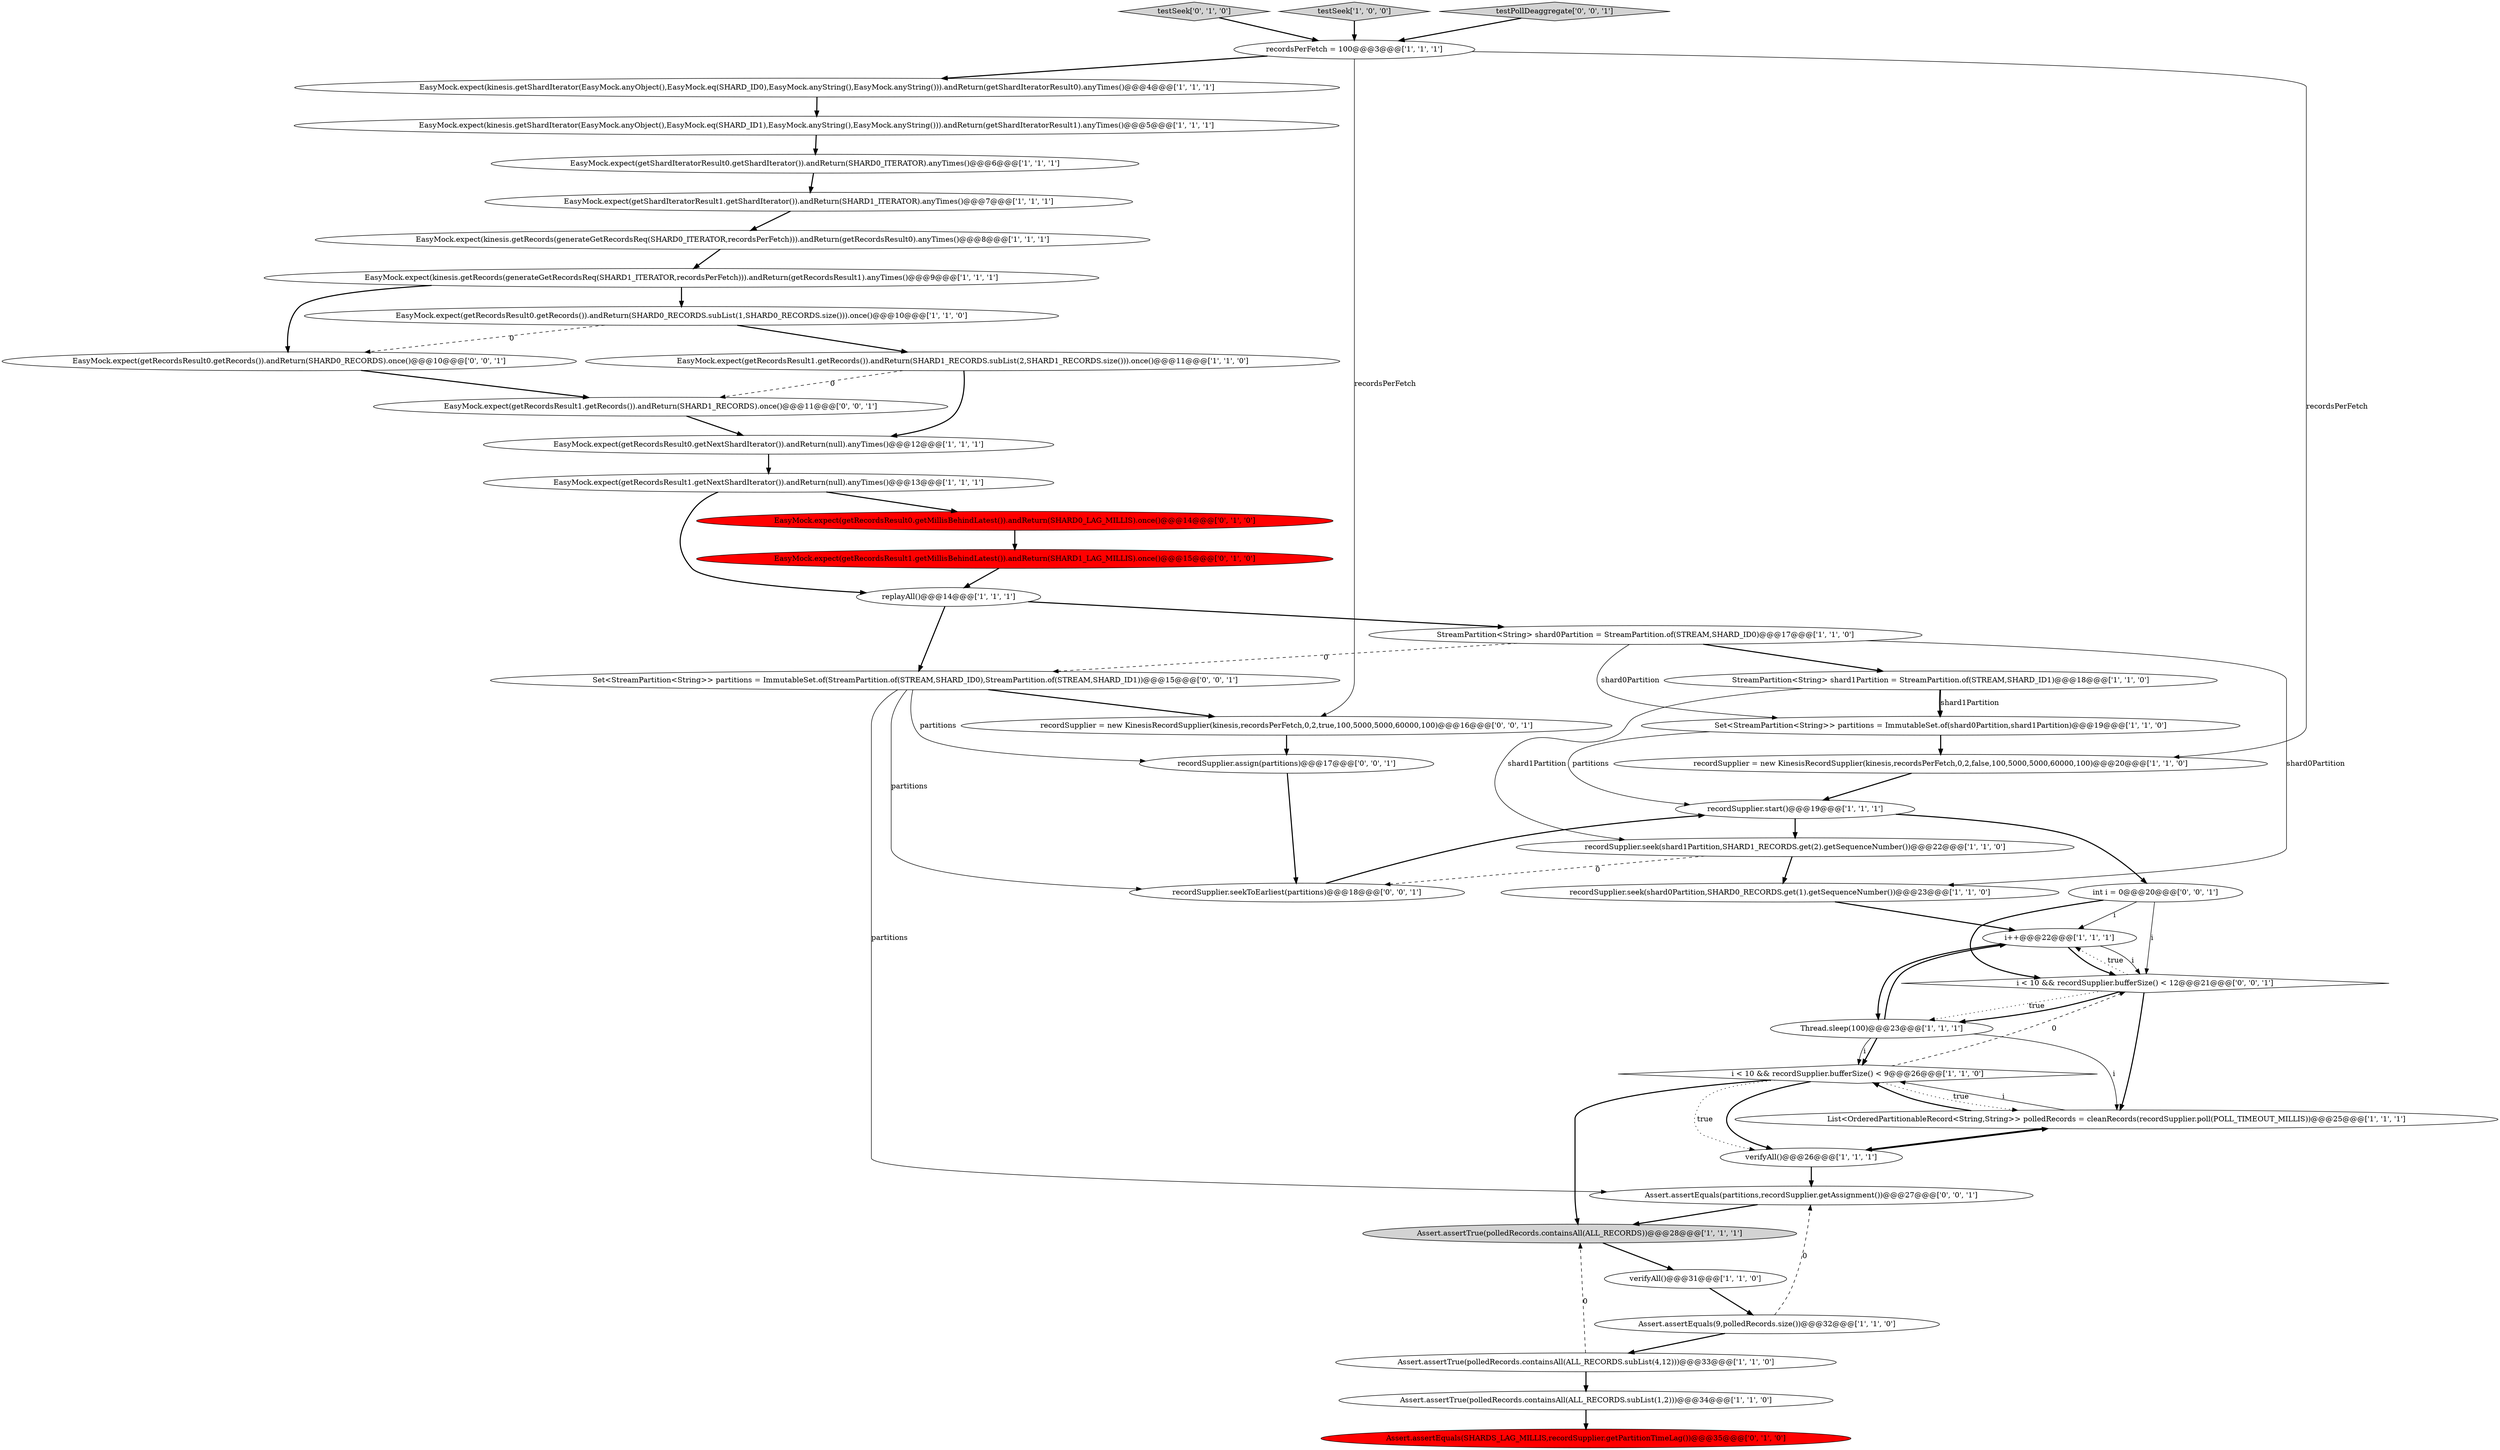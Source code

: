 digraph {
12 [style = filled, label = "EasyMock.expect(getRecordsResult1.getRecords()).andReturn(SHARD1_RECORDS.subList(2,SHARD1_RECORDS.size())).once()@@@11@@@['1', '1', '0']", fillcolor = white, shape = ellipse image = "AAA0AAABBB1BBB"];
43 [style = filled, label = "recordSupplier.assign(partitions)@@@17@@@['0', '0', '1']", fillcolor = white, shape = ellipse image = "AAA0AAABBB3BBB"];
16 [style = filled, label = "verifyAll()@@@31@@@['1', '1', '0']", fillcolor = white, shape = ellipse image = "AAA0AAABBB1BBB"];
37 [style = filled, label = "i < 10 && recordSupplier.bufferSize() < 12@@@21@@@['0', '0', '1']", fillcolor = white, shape = diamond image = "AAA0AAABBB3BBB"];
17 [style = filled, label = "EasyMock.expect(getRecordsResult0.getRecords()).andReturn(SHARD0_RECORDS.subList(1,SHARD0_RECORDS.size())).once()@@@10@@@['1', '1', '0']", fillcolor = white, shape = ellipse image = "AAA0AAABBB1BBB"];
31 [style = filled, label = "EasyMock.expect(getRecordsResult1.getMillisBehindLatest()).andReturn(SHARD1_LAG_MILLIS).once()@@@15@@@['0', '1', '0']", fillcolor = red, shape = ellipse image = "AAA1AAABBB2BBB"];
41 [style = filled, label = "EasyMock.expect(getRecordsResult1.getRecords()).andReturn(SHARD1_RECORDS).once()@@@11@@@['0', '0', '1']", fillcolor = white, shape = ellipse image = "AAA0AAABBB3BBB"];
20 [style = filled, label = "recordSupplier.start()@@@19@@@['1', '1', '1']", fillcolor = white, shape = ellipse image = "AAA0AAABBB1BBB"];
33 [style = filled, label = "testSeek['0', '1', '0']", fillcolor = lightgray, shape = diamond image = "AAA0AAABBB2BBB"];
42 [style = filled, label = "EasyMock.expect(getRecordsResult0.getRecords()).andReturn(SHARD0_RECORDS).once()@@@10@@@['0', '0', '1']", fillcolor = white, shape = ellipse image = "AAA0AAABBB3BBB"];
2 [style = filled, label = "recordSupplier.seek(shard1Partition,SHARD1_RECORDS.get(2).getSequenceNumber())@@@22@@@['1', '1', '0']", fillcolor = white, shape = ellipse image = "AAA0AAABBB1BBB"];
13 [style = filled, label = "EasyMock.expect(getRecordsResult1.getNextShardIterator()).andReturn(null).anyTimes()@@@13@@@['1', '1', '1']", fillcolor = white, shape = ellipse image = "AAA0AAABBB1BBB"];
29 [style = filled, label = "EasyMock.expect(getShardIteratorResult1.getShardIterator()).andReturn(SHARD1_ITERATOR).anyTimes()@@@7@@@['1', '1', '1']", fillcolor = white, shape = ellipse image = "AAA0AAABBB1BBB"];
32 [style = filled, label = "EasyMock.expect(getRecordsResult0.getMillisBehindLatest()).andReturn(SHARD0_LAG_MILLIS).once()@@@14@@@['0', '1', '0']", fillcolor = red, shape = ellipse image = "AAA1AAABBB2BBB"];
26 [style = filled, label = "Set<StreamPartition<String>> partitions = ImmutableSet.of(shard0Partition,shard1Partition)@@@19@@@['1', '1', '0']", fillcolor = white, shape = ellipse image = "AAA0AAABBB1BBB"];
40 [style = filled, label = "int i = 0@@@20@@@['0', '0', '1']", fillcolor = white, shape = ellipse image = "AAA0AAABBB3BBB"];
22 [style = filled, label = "StreamPartition<String> shard0Partition = StreamPartition.of(STREAM,SHARD_ID0)@@@17@@@['1', '1', '0']", fillcolor = white, shape = ellipse image = "AAA0AAABBB1BBB"];
38 [style = filled, label = "recordSupplier.seekToEarliest(partitions)@@@18@@@['0', '0', '1']", fillcolor = white, shape = ellipse image = "AAA0AAABBB3BBB"];
19 [style = filled, label = "EasyMock.expect(getShardIteratorResult0.getShardIterator()).andReturn(SHARD0_ITERATOR).anyTimes()@@@6@@@['1', '1', '1']", fillcolor = white, shape = ellipse image = "AAA0AAABBB1BBB"];
0 [style = filled, label = "EasyMock.expect(getRecordsResult0.getNextShardIterator()).andReturn(null).anyTimes()@@@12@@@['1', '1', '1']", fillcolor = white, shape = ellipse image = "AAA0AAABBB1BBB"];
14 [style = filled, label = "StreamPartition<String> shard1Partition = StreamPartition.of(STREAM,SHARD_ID1)@@@18@@@['1', '1', '0']", fillcolor = white, shape = ellipse image = "AAA0AAABBB1BBB"];
5 [style = filled, label = "i < 10 && recordSupplier.bufferSize() < 9@@@26@@@['1', '1', '0']", fillcolor = white, shape = diamond image = "AAA0AAABBB1BBB"];
7 [style = filled, label = "testSeek['1', '0', '0']", fillcolor = lightgray, shape = diamond image = "AAA0AAABBB1BBB"];
23 [style = filled, label = "Assert.assertTrue(polledRecords.containsAll(ALL_RECORDS.subList(4,12)))@@@33@@@['1', '1', '0']", fillcolor = white, shape = ellipse image = "AAA0AAABBB1BBB"];
11 [style = filled, label = "EasyMock.expect(kinesis.getRecords(generateGetRecordsReq(SHARD0_ITERATOR,recordsPerFetch))).andReturn(getRecordsResult0).anyTimes()@@@8@@@['1', '1', '1']", fillcolor = white, shape = ellipse image = "AAA0AAABBB1BBB"];
25 [style = filled, label = "EasyMock.expect(kinesis.getRecords(generateGetRecordsReq(SHARD1_ITERATOR,recordsPerFetch))).andReturn(getRecordsResult1).anyTimes()@@@9@@@['1', '1', '1']", fillcolor = white, shape = ellipse image = "AAA0AAABBB1BBB"];
3 [style = filled, label = "recordsPerFetch = 100@@@3@@@['1', '1', '1']", fillcolor = white, shape = ellipse image = "AAA0AAABBB1BBB"];
9 [style = filled, label = "Assert.assertEquals(9,polledRecords.size())@@@32@@@['1', '1', '0']", fillcolor = white, shape = ellipse image = "AAA0AAABBB1BBB"];
28 [style = filled, label = "Assert.assertTrue(polledRecords.containsAll(ALL_RECORDS.subList(1,2)))@@@34@@@['1', '1', '0']", fillcolor = white, shape = ellipse image = "AAA0AAABBB1BBB"];
36 [style = filled, label = "testPollDeaggregate['0', '0', '1']", fillcolor = lightgray, shape = diamond image = "AAA0AAABBB3BBB"];
27 [style = filled, label = "verifyAll()@@@26@@@['1', '1', '1']", fillcolor = white, shape = ellipse image = "AAA0AAABBB1BBB"];
1 [style = filled, label = "recordSupplier = new KinesisRecordSupplier(kinesis,recordsPerFetch,0,2,false,100,5000,5000,60000,100)@@@20@@@['1', '1', '0']", fillcolor = white, shape = ellipse image = "AAA0AAABBB1BBB"];
6 [style = filled, label = "Assert.assertTrue(polledRecords.containsAll(ALL_RECORDS))@@@28@@@['1', '1', '1']", fillcolor = lightgray, shape = ellipse image = "AAA0AAABBB1BBB"];
21 [style = filled, label = "EasyMock.expect(kinesis.getShardIterator(EasyMock.anyObject(),EasyMock.eq(SHARD_ID1),EasyMock.anyString(),EasyMock.anyString())).andReturn(getShardIteratorResult1).anyTimes()@@@5@@@['1', '1', '1']", fillcolor = white, shape = ellipse image = "AAA0AAABBB1BBB"];
34 [style = filled, label = "recordSupplier = new KinesisRecordSupplier(kinesis,recordsPerFetch,0,2,true,100,5000,5000,60000,100)@@@16@@@['0', '0', '1']", fillcolor = white, shape = ellipse image = "AAA0AAABBB3BBB"];
8 [style = filled, label = "Thread.sleep(100)@@@23@@@['1', '1', '1']", fillcolor = white, shape = ellipse image = "AAA0AAABBB1BBB"];
39 [style = filled, label = "Set<StreamPartition<String>> partitions = ImmutableSet.of(StreamPartition.of(STREAM,SHARD_ID0),StreamPartition.of(STREAM,SHARD_ID1))@@@15@@@['0', '0', '1']", fillcolor = white, shape = ellipse image = "AAA0AAABBB3BBB"];
35 [style = filled, label = "Assert.assertEquals(partitions,recordSupplier.getAssignment())@@@27@@@['0', '0', '1']", fillcolor = white, shape = ellipse image = "AAA0AAABBB3BBB"];
4 [style = filled, label = "List<OrderedPartitionableRecord<String,String>> polledRecords = cleanRecords(recordSupplier.poll(POLL_TIMEOUT_MILLIS))@@@25@@@['1', '1', '1']", fillcolor = white, shape = ellipse image = "AAA0AAABBB1BBB"];
24 [style = filled, label = "replayAll()@@@14@@@['1', '1', '1']", fillcolor = white, shape = ellipse image = "AAA0AAABBB1BBB"];
15 [style = filled, label = "EasyMock.expect(kinesis.getShardIterator(EasyMock.anyObject(),EasyMock.eq(SHARD_ID0),EasyMock.anyString(),EasyMock.anyString())).andReturn(getShardIteratorResult0).anyTimes()@@@4@@@['1', '1', '1']", fillcolor = white, shape = ellipse image = "AAA0AAABBB1BBB"];
10 [style = filled, label = "i++@@@22@@@['1', '1', '1']", fillcolor = white, shape = ellipse image = "AAA0AAABBB1BBB"];
18 [style = filled, label = "recordSupplier.seek(shard0Partition,SHARD0_RECORDS.get(1).getSequenceNumber())@@@23@@@['1', '1', '0']", fillcolor = white, shape = ellipse image = "AAA0AAABBB1BBB"];
30 [style = filled, label = "Assert.assertEquals(SHARDS_LAG_MILLIS,recordSupplier.getPartitionTimeLag())@@@35@@@['0', '1', '0']", fillcolor = red, shape = ellipse image = "AAA1AAABBB2BBB"];
37->10 [style = dotted, label="true"];
41->0 [style = bold, label=""];
8->10 [style = bold, label=""];
42->41 [style = bold, label=""];
16->9 [style = bold, label=""];
38->20 [style = bold, label=""];
22->18 [style = solid, label="shard0Partition"];
13->32 [style = bold, label=""];
39->35 [style = solid, label="partitions"];
13->24 [style = bold, label=""];
33->3 [style = bold, label=""];
0->13 [style = bold, label=""];
21->19 [style = bold, label=""];
28->30 [style = bold, label=""];
35->6 [style = bold, label=""];
15->21 [style = bold, label=""];
39->38 [style = solid, label="partitions"];
19->29 [style = bold, label=""];
39->34 [style = bold, label=""];
31->24 [style = bold, label=""];
14->2 [style = solid, label="shard1Partition"];
26->1 [style = bold, label=""];
39->43 [style = solid, label="partitions"];
26->20 [style = solid, label="partitions"];
23->6 [style = dashed, label="0"];
24->39 [style = bold, label=""];
1->20 [style = bold, label=""];
2->18 [style = bold, label=""];
3->15 [style = bold, label=""];
5->37 [style = dashed, label="0"];
4->5 [style = solid, label="i"];
3->34 [style = solid, label="recordsPerFetch"];
17->42 [style = dashed, label="0"];
24->22 [style = bold, label=""];
12->0 [style = bold, label=""];
25->17 [style = bold, label=""];
40->10 [style = solid, label="i"];
2->38 [style = dashed, label="0"];
7->3 [style = bold, label=""];
37->4 [style = bold, label=""];
27->35 [style = bold, label=""];
5->4 [style = dotted, label="true"];
40->37 [style = solid, label="i"];
12->41 [style = dashed, label="0"];
20->2 [style = bold, label=""];
9->35 [style = dashed, label="0"];
23->28 [style = bold, label=""];
14->26 [style = bold, label=""];
9->23 [style = bold, label=""];
37->8 [style = dotted, label="true"];
27->4 [style = bold, label=""];
20->40 [style = bold, label=""];
17->12 [style = bold, label=""];
43->38 [style = bold, label=""];
5->6 [style = bold, label=""];
8->5 [style = bold, label=""];
18->10 [style = bold, label=""];
10->8 [style = bold, label=""];
3->1 [style = solid, label="recordsPerFetch"];
6->16 [style = bold, label=""];
8->5 [style = solid, label="i"];
10->37 [style = solid, label="i"];
4->27 [style = bold, label=""];
22->26 [style = solid, label="shard0Partition"];
5->27 [style = dotted, label="true"];
22->39 [style = dashed, label="0"];
25->42 [style = bold, label=""];
14->26 [style = solid, label="shard1Partition"];
5->27 [style = bold, label=""];
37->8 [style = bold, label=""];
22->14 [style = bold, label=""];
34->43 [style = bold, label=""];
4->5 [style = bold, label=""];
32->31 [style = bold, label=""];
29->11 [style = bold, label=""];
8->4 [style = solid, label="i"];
11->25 [style = bold, label=""];
40->37 [style = bold, label=""];
10->37 [style = bold, label=""];
36->3 [style = bold, label=""];
}
